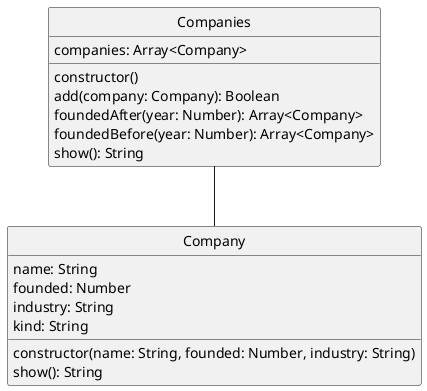 @startuml
skinparam classAttributeIconSize 0
skinparam monochrome true
hide circle

class Company {
  name: String
  founded: Number
  industry: String
  kind: String
  constructor(name: String, founded: Number, industry: String)
  show(): String
}

class Companies {
  companies: Array<Company>
  constructor()
  add(company: Company): Boolean
  foundedAfter(year: Number): Array<Company>
  foundedBefore(year: Number): Array<Company>
  show(): String
}

Companies -- Company
@enduml
